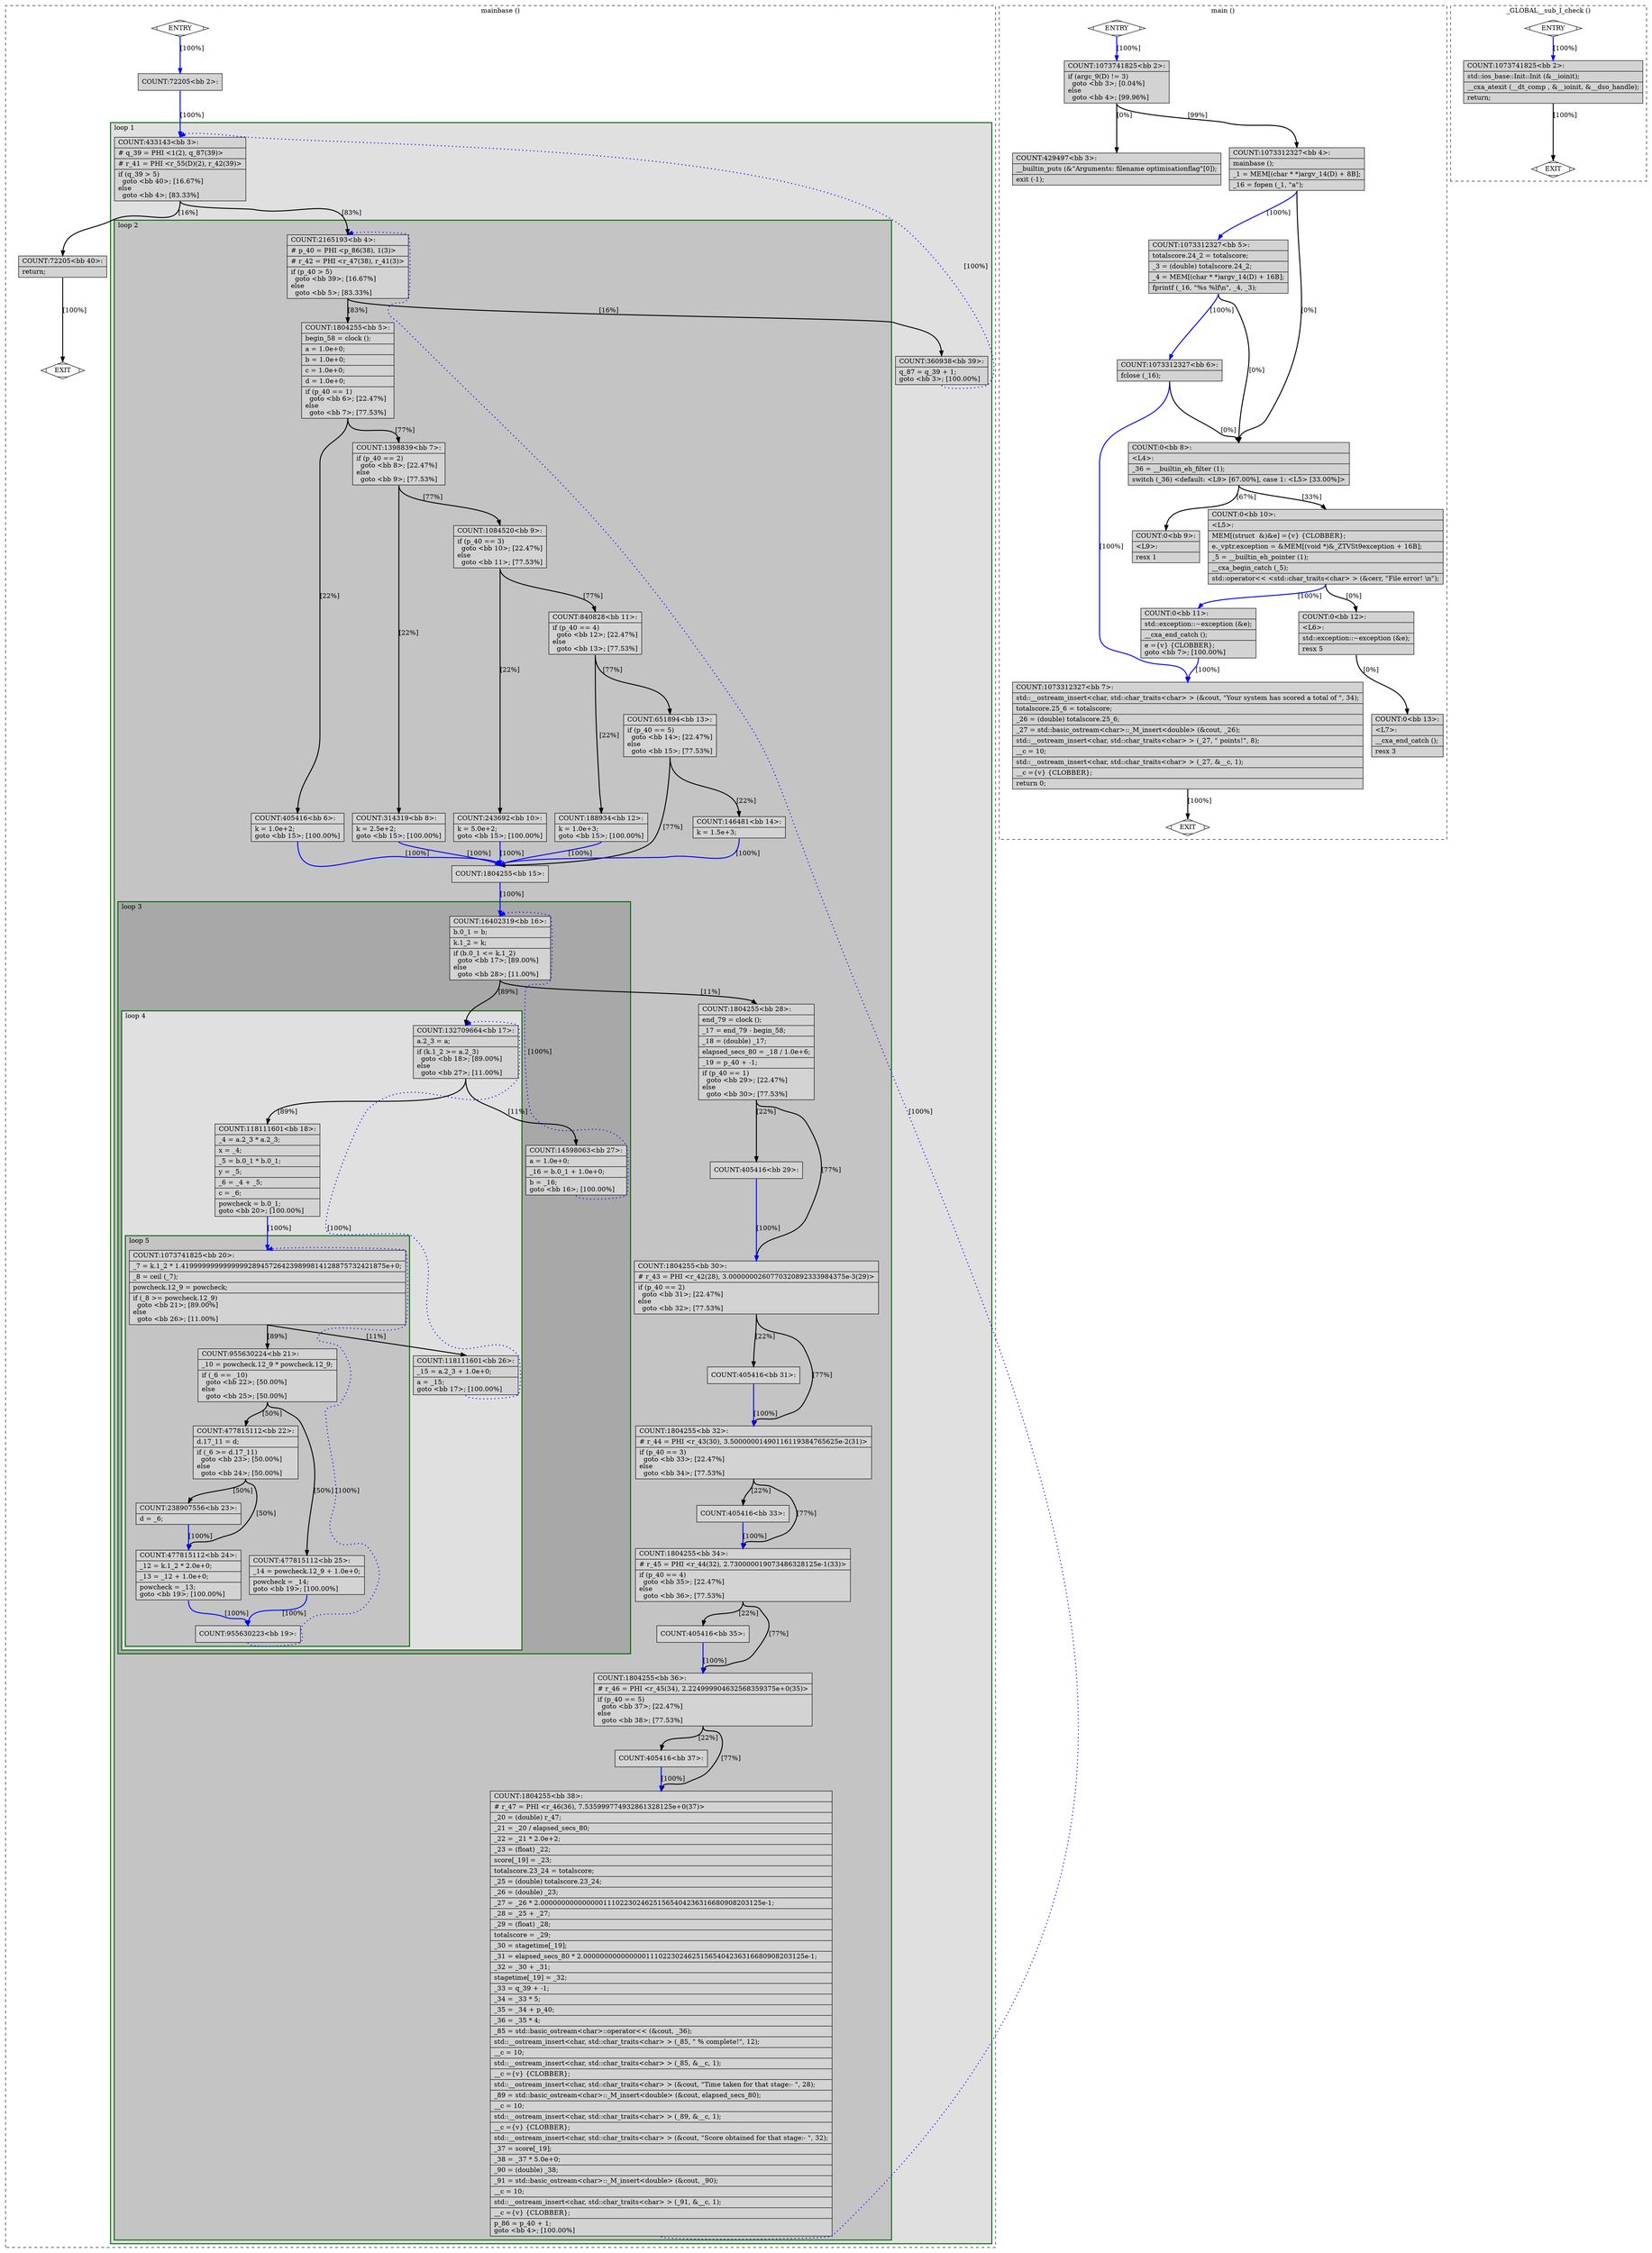 digraph "benchmark.cpp.101t.retslot" {
overlap=false;
subgraph "cluster_mainbase" {
	style="dashed";
	color="black";
	label="mainbase ()";
	subgraph cluster_1888_1 {
	style="filled";
	color="darkgreen";
	fillcolor="grey88";
	label="loop 1";
	labeljust=l;
	penwidth=2;
	subgraph cluster_1888_2 {
	style="filled";
	color="darkgreen";
	fillcolor="grey77";
	label="loop 2";
	labeljust=l;
	penwidth=2;
	subgraph cluster_1888_3 {
	style="filled";
	color="darkgreen";
	fillcolor="grey66";
	label="loop 3";
	labeljust=l;
	penwidth=2;
	subgraph cluster_1888_4 {
	style="filled";
	color="darkgreen";
	fillcolor="grey88";
	label="loop 4";
	labeljust=l;
	penwidth=2;
	subgraph cluster_1888_5 {
	style="filled";
	color="darkgreen";
	fillcolor="grey77";
	label="loop 5";
	labeljust=l;
	penwidth=2;
	fn_1888_basic_block_20 [shape=record,style=filled,fillcolor=lightgrey,label="{COUNT:1073741825\<bb\ 20\>:\l\
|_7\ =\ k.1_2\ *\ 1.4199999999999999289457264239899814128875732421875e+0;\l\
|_8\ =\ ceil\ (_7);\l\
|powcheck.12_9\ =\ powcheck;\l\
|if\ (_8\ \>=\ powcheck.12_9)\l\
\ \ goto\ \<bb\ 21\>;\ [89.00%]\l\
else\l\
\ \ goto\ \<bb\ 26\>;\ [11.00%]\l\
}"];

	fn_1888_basic_block_21 [shape=record,style=filled,fillcolor=lightgrey,label="{COUNT:955630224\<bb\ 21\>:\l\
|_10\ =\ powcheck.12_9\ *\ powcheck.12_9;\l\
|if\ (_6\ ==\ _10)\l\
\ \ goto\ \<bb\ 22\>;\ [50.00%]\l\
else\l\
\ \ goto\ \<bb\ 25\>;\ [50.00%]\l\
}"];

	fn_1888_basic_block_22 [shape=record,style=filled,fillcolor=lightgrey,label="{COUNT:477815112\<bb\ 22\>:\l\
|d.17_11\ =\ d;\l\
|if\ (_6\ \>=\ d.17_11)\l\
\ \ goto\ \<bb\ 23\>;\ [50.00%]\l\
else\l\
\ \ goto\ \<bb\ 24\>;\ [50.00%]\l\
}"];

	fn_1888_basic_block_25 [shape=record,style=filled,fillcolor=lightgrey,label="{COUNT:477815112\<bb\ 25\>:\l\
|_14\ =\ powcheck.12_9\ +\ 1.0e+0;\l\
|powcheck\ =\ _14;\l\
goto\ \<bb\ 19\>;\ [100.00%]\l\
}"];

	fn_1888_basic_block_23 [shape=record,style=filled,fillcolor=lightgrey,label="{COUNT:238907556\<bb\ 23\>:\l\
|d\ =\ _6;\l\
}"];

	fn_1888_basic_block_24 [shape=record,style=filled,fillcolor=lightgrey,label="{COUNT:477815112\<bb\ 24\>:\l\
|_12\ =\ k.1_2\ *\ 2.0e+0;\l\
|_13\ =\ _12\ +\ 1.0e+0;\l\
|powcheck\ =\ _13;\l\
goto\ \<bb\ 19\>;\ [100.00%]\l\
}"];

	fn_1888_basic_block_19 [shape=record,style=filled,fillcolor=lightgrey,label="{COUNT:955630223\<bb\ 19\>:\l\
}"];

	}
	fn_1888_basic_block_17 [shape=record,style=filled,fillcolor=lightgrey,label="{COUNT:132709664\<bb\ 17\>:\l\
|a.2_3\ =\ a;\l\
|if\ (k.1_2\ \>=\ a.2_3)\l\
\ \ goto\ \<bb\ 18\>;\ [89.00%]\l\
else\l\
\ \ goto\ \<bb\ 27\>;\ [11.00%]\l\
}"];

	fn_1888_basic_block_18 [shape=record,style=filled,fillcolor=lightgrey,label="{COUNT:118111601\<bb\ 18\>:\l\
|_4\ =\ a.2_3\ *\ a.2_3;\l\
|x\ =\ _4;\l\
|_5\ =\ b.0_1\ *\ b.0_1;\l\
|y\ =\ _5;\l\
|_6\ =\ _4\ +\ _5;\l\
|c\ =\ _6;\l\
|powcheck\ =\ b.0_1;\l\
goto\ \<bb\ 20\>;\ [100.00%]\l\
}"];

	fn_1888_basic_block_26 [shape=record,style=filled,fillcolor=lightgrey,label="{COUNT:118111601\<bb\ 26\>:\l\
|_15\ =\ a.2_3\ +\ 1.0e+0;\l\
|a\ =\ _15;\l\
goto\ \<bb\ 17\>;\ [100.00%]\l\
}"];

	}
	fn_1888_basic_block_16 [shape=record,style=filled,fillcolor=lightgrey,label="{COUNT:16402319\<bb\ 16\>:\l\
|b.0_1\ =\ b;\l\
|k.1_2\ =\ k;\l\
|if\ (b.0_1\ \<=\ k.1_2)\l\
\ \ goto\ \<bb\ 17\>;\ [89.00%]\l\
else\l\
\ \ goto\ \<bb\ 28\>;\ [11.00%]\l\
}"];

	fn_1888_basic_block_27 [shape=record,style=filled,fillcolor=lightgrey,label="{COUNT:14598063\<bb\ 27\>:\l\
|a\ =\ 1.0e+0;\l\
|_16\ =\ b.0_1\ +\ 1.0e+0;\l\
|b\ =\ _16;\l\
goto\ \<bb\ 16\>;\ [100.00%]\l\
}"];

	}
	fn_1888_basic_block_4 [shape=record,style=filled,fillcolor=lightgrey,label="{COUNT:2165193\<bb\ 4\>:\l\
|#\ p_40\ =\ PHI\ \<p_86(38),\ 1(3)\>\l\
|#\ r_42\ =\ PHI\ \<r_47(38),\ r_41(3)\>\l\
|if\ (p_40\ \>\ 5)\l\
\ \ goto\ \<bb\ 39\>;\ [16.67%]\l\
else\l\
\ \ goto\ \<bb\ 5\>;\ [83.33%]\l\
}"];

	fn_1888_basic_block_5 [shape=record,style=filled,fillcolor=lightgrey,label="{COUNT:1804255\<bb\ 5\>:\l\
|begin_58\ =\ clock\ ();\l\
|a\ =\ 1.0e+0;\l\
|b\ =\ 1.0e+0;\l\
|c\ =\ 1.0e+0;\l\
|d\ =\ 1.0e+0;\l\
|if\ (p_40\ ==\ 1)\l\
\ \ goto\ \<bb\ 6\>;\ [22.47%]\l\
else\l\
\ \ goto\ \<bb\ 7\>;\ [77.53%]\l\
}"];

	fn_1888_basic_block_6 [shape=record,style=filled,fillcolor=lightgrey,label="{COUNT:405416\<bb\ 6\>:\l\
|k\ =\ 1.0e+2;\l\
goto\ \<bb\ 15\>;\ [100.00%]\l\
}"];

	fn_1888_basic_block_7 [shape=record,style=filled,fillcolor=lightgrey,label="{COUNT:1398839\<bb\ 7\>:\l\
|if\ (p_40\ ==\ 2)\l\
\ \ goto\ \<bb\ 8\>;\ [22.47%]\l\
else\l\
\ \ goto\ \<bb\ 9\>;\ [77.53%]\l\
}"];

	fn_1888_basic_block_15 [shape=record,style=filled,fillcolor=lightgrey,label="{COUNT:1804255\<bb\ 15\>:\l\
}"];

	fn_1888_basic_block_8 [shape=record,style=filled,fillcolor=lightgrey,label="{COUNT:314319\<bb\ 8\>:\l\
|k\ =\ 2.5e+2;\l\
goto\ \<bb\ 15\>;\ [100.00%]\l\
}"];

	fn_1888_basic_block_9 [shape=record,style=filled,fillcolor=lightgrey,label="{COUNT:1084520\<bb\ 9\>:\l\
|if\ (p_40\ ==\ 3)\l\
\ \ goto\ \<bb\ 10\>;\ [22.47%]\l\
else\l\
\ \ goto\ \<bb\ 11\>;\ [77.53%]\l\
}"];

	fn_1888_basic_block_10 [shape=record,style=filled,fillcolor=lightgrey,label="{COUNT:243692\<bb\ 10\>:\l\
|k\ =\ 5.0e+2;\l\
goto\ \<bb\ 15\>;\ [100.00%]\l\
}"];

	fn_1888_basic_block_11 [shape=record,style=filled,fillcolor=lightgrey,label="{COUNT:840828\<bb\ 11\>:\l\
|if\ (p_40\ ==\ 4)\l\
\ \ goto\ \<bb\ 12\>;\ [22.47%]\l\
else\l\
\ \ goto\ \<bb\ 13\>;\ [77.53%]\l\
}"];

	fn_1888_basic_block_28 [shape=record,style=filled,fillcolor=lightgrey,label="{COUNT:1804255\<bb\ 28\>:\l\
|end_79\ =\ clock\ ();\l\
|_17\ =\ end_79\ -\ begin_58;\l\
|_18\ =\ (double)\ _17;\l\
|elapsed_secs_80\ =\ _18\ /\ 1.0e+6;\l\
|_19\ =\ p_40\ +\ -1;\l\
|if\ (p_40\ ==\ 1)\l\
\ \ goto\ \<bb\ 29\>;\ [22.47%]\l\
else\l\
\ \ goto\ \<bb\ 30\>;\ [77.53%]\l\
}"];

	fn_1888_basic_block_12 [shape=record,style=filled,fillcolor=lightgrey,label="{COUNT:188934\<bb\ 12\>:\l\
|k\ =\ 1.0e+3;\l\
goto\ \<bb\ 15\>;\ [100.00%]\l\
}"];

	fn_1888_basic_block_13 [shape=record,style=filled,fillcolor=lightgrey,label="{COUNT:651894\<bb\ 13\>:\l\
|if\ (p_40\ ==\ 5)\l\
\ \ goto\ \<bb\ 14\>;\ [22.47%]\l\
else\l\
\ \ goto\ \<bb\ 15\>;\ [77.53%]\l\
}"];

	fn_1888_basic_block_29 [shape=record,style=filled,fillcolor=lightgrey,label="{COUNT:405416\<bb\ 29\>:\l\
}"];

	fn_1888_basic_block_30 [shape=record,style=filled,fillcolor=lightgrey,label="{COUNT:1804255\<bb\ 30\>:\l\
|#\ r_43\ =\ PHI\ \<r_42(28),\ 3.0000000260770320892333984375e-3(29)\>\l\
|if\ (p_40\ ==\ 2)\l\
\ \ goto\ \<bb\ 31\>;\ [22.47%]\l\
else\l\
\ \ goto\ \<bb\ 32\>;\ [77.53%]\l\
}"];

	fn_1888_basic_block_14 [shape=record,style=filled,fillcolor=lightgrey,label="{COUNT:146481\<bb\ 14\>:\l\
|k\ =\ 1.5e+3;\l\
}"];

	fn_1888_basic_block_31 [shape=record,style=filled,fillcolor=lightgrey,label="{COUNT:405416\<bb\ 31\>:\l\
}"];

	fn_1888_basic_block_32 [shape=record,style=filled,fillcolor=lightgrey,label="{COUNT:1804255\<bb\ 32\>:\l\
|#\ r_44\ =\ PHI\ \<r_43(30),\ 3.50000001490116119384765625e-2(31)\>\l\
|if\ (p_40\ ==\ 3)\l\
\ \ goto\ \<bb\ 33\>;\ [22.47%]\l\
else\l\
\ \ goto\ \<bb\ 34\>;\ [77.53%]\l\
}"];

	fn_1888_basic_block_33 [shape=record,style=filled,fillcolor=lightgrey,label="{COUNT:405416\<bb\ 33\>:\l\
}"];

	fn_1888_basic_block_34 [shape=record,style=filled,fillcolor=lightgrey,label="{COUNT:1804255\<bb\ 34\>:\l\
|#\ r_45\ =\ PHI\ \<r_44(32),\ 2.730000019073486328125e-1(33)\>\l\
|if\ (p_40\ ==\ 4)\l\
\ \ goto\ \<bb\ 35\>;\ [22.47%]\l\
else\l\
\ \ goto\ \<bb\ 36\>;\ [77.53%]\l\
}"];

	fn_1888_basic_block_35 [shape=record,style=filled,fillcolor=lightgrey,label="{COUNT:405416\<bb\ 35\>:\l\
}"];

	fn_1888_basic_block_36 [shape=record,style=filled,fillcolor=lightgrey,label="{COUNT:1804255\<bb\ 36\>:\l\
|#\ r_46\ =\ PHI\ \<r_45(34),\ 2.224999904632568359375e+0(35)\>\l\
|if\ (p_40\ ==\ 5)\l\
\ \ goto\ \<bb\ 37\>;\ [22.47%]\l\
else\l\
\ \ goto\ \<bb\ 38\>;\ [77.53%]\l\
}"];

	fn_1888_basic_block_37 [shape=record,style=filled,fillcolor=lightgrey,label="{COUNT:405416\<bb\ 37\>:\l\
}"];

	fn_1888_basic_block_38 [shape=record,style=filled,fillcolor=lightgrey,label="{COUNT:1804255\<bb\ 38\>:\l\
|#\ r_47\ =\ PHI\ \<r_46(36),\ 7.535999774932861328125e+0(37)\>\l\
|_20\ =\ (double)\ r_47;\l\
|_21\ =\ _20\ /\ elapsed_secs_80;\l\
|_22\ =\ _21\ *\ 2.0e+2;\l\
|_23\ =\ (float)\ _22;\l\
|score[_19]\ =\ _23;\l\
|totalscore.23_24\ =\ totalscore;\l\
|_25\ =\ (double)\ totalscore.23_24;\l\
|_26\ =\ (double)\ _23;\l\
|_27\ =\ _26\ *\ 2.00000000000000011102230246251565404236316680908203125e-1;\l\
|_28\ =\ _25\ +\ _27;\l\
|_29\ =\ (float)\ _28;\l\
|totalscore\ =\ _29;\l\
|_30\ =\ stagetime[_19];\l\
|_31\ =\ elapsed_secs_80\ *\ 2.00000000000000011102230246251565404236316680908203125e-1;\l\
|_32\ =\ _30\ +\ _31;\l\
|stagetime[_19]\ =\ _32;\l\
|_33\ =\ q_39\ +\ -1;\l\
|_34\ =\ _33\ *\ 5;\l\
|_35\ =\ _34\ +\ p_40;\l\
|_36\ =\ _35\ *\ 4;\l\
|_85\ =\ std::basic_ostream\<char\>::operator\<\<\ (&cout,\ _36);\l\
|std::__ostream_insert\<char,\ std::char_traits\<char\>\ \>\ (_85,\ \"\ %\ complete!\",\ 12);\l\
|__c\ =\ 10;\l\
|std::__ostream_insert\<char,\ std::char_traits\<char\>\ \>\ (_85,\ &__c,\ 1);\l\
|__c\ =\{v\}\ \{CLOBBER\};\l\
|std::__ostream_insert\<char,\ std::char_traits\<char\>\ \>\ (&cout,\ \"Time\ taken\ for\ that\ stage:-\ \",\ 28);\l\
|_89\ =\ std::basic_ostream\<char\>::_M_insert\<double\>\ (&cout,\ elapsed_secs_80);\l\
|__c\ =\ 10;\l\
|std::__ostream_insert\<char,\ std::char_traits\<char\>\ \>\ (_89,\ &__c,\ 1);\l\
|__c\ =\{v\}\ \{CLOBBER\};\l\
|std::__ostream_insert\<char,\ std::char_traits\<char\>\ \>\ (&cout,\ \"Score\ obtained\ for\ that\ stage:-\ \",\ 32);\l\
|_37\ =\ score[_19];\l\
|_38\ =\ _37\ *\ 5.0e+0;\l\
|_90\ =\ (double)\ _38;\l\
|_91\ =\ std::basic_ostream\<char\>::_M_insert\<double\>\ (&cout,\ _90);\l\
|__c\ =\ 10;\l\
|std::__ostream_insert\<char,\ std::char_traits\<char\>\ \>\ (_91,\ &__c,\ 1);\l\
|__c\ =\{v\}\ \{CLOBBER\};\l\
|p_86\ =\ p_40\ +\ 1;\l\
goto\ \<bb\ 4\>;\ [100.00%]\l\
}"];

	}
	fn_1888_basic_block_3 [shape=record,style=filled,fillcolor=lightgrey,label="{COUNT:433143\<bb\ 3\>:\l\
|#\ q_39\ =\ PHI\ \<1(2),\ q_87(39)\>\l\
|#\ r_41\ =\ PHI\ \<r_55(D)(2),\ r_42(39)\>\l\
|if\ (q_39\ \>\ 5)\l\
\ \ goto\ \<bb\ 40\>;\ [16.67%]\l\
else\l\
\ \ goto\ \<bb\ 4\>;\ [83.33%]\l\
}"];

	fn_1888_basic_block_39 [shape=record,style=filled,fillcolor=lightgrey,label="{COUNT:360938\<bb\ 39\>:\l\
|q_87\ =\ q_39\ +\ 1;\l\
goto\ \<bb\ 3\>;\ [100.00%]\l\
}"];

	}
	fn_1888_basic_block_0 [shape=Mdiamond,style=filled,fillcolor=white,label="ENTRY"];

	fn_1888_basic_block_1 [shape=Mdiamond,style=filled,fillcolor=white,label="EXIT"];

	fn_1888_basic_block_2 [shape=record,style=filled,fillcolor=lightgrey,label="{COUNT:72205\<bb\ 2\>:\l\
}"];

	fn_1888_basic_block_40 [shape=record,style=filled,fillcolor=lightgrey,label="{COUNT:72205\<bb\ 40\>:\l\
|return;\l\
}"];

	fn_1888_basic_block_0:s -> fn_1888_basic_block_2:n [style="solid,bold",color=blue,weight=100,constraint=true,label="[100%]"];
	fn_1888_basic_block_2:s -> fn_1888_basic_block_3:n [style="solid,bold",color=blue,weight=100,constraint=true,label="[100%]"];
	fn_1888_basic_block_3:s -> fn_1888_basic_block_40:n [style="solid,bold",color=black,weight=10,constraint=true,label="[16%]"];
	fn_1888_basic_block_3:s -> fn_1888_basic_block_4:n [style="solid,bold",color=black,weight=10,constraint=true,label="[83%]"];
	fn_1888_basic_block_4:s -> fn_1888_basic_block_39:n [style="solid,bold",color=black,weight=10,constraint=true,label="[16%]"];
	fn_1888_basic_block_4:s -> fn_1888_basic_block_5:n [style="solid,bold",color=black,weight=10,constraint=true,label="[83%]"];
	fn_1888_basic_block_5:s -> fn_1888_basic_block_6:n [style="solid,bold",color=black,weight=10,constraint=true,label="[22%]"];
	fn_1888_basic_block_5:s -> fn_1888_basic_block_7:n [style="solid,bold",color=black,weight=10,constraint=true,label="[77%]"];
	fn_1888_basic_block_6:s -> fn_1888_basic_block_15:n [style="solid,bold",color=blue,weight=100,constraint=true,label="[100%]"];
	fn_1888_basic_block_7:s -> fn_1888_basic_block_8:n [style="solid,bold",color=black,weight=10,constraint=true,label="[22%]"];
	fn_1888_basic_block_7:s -> fn_1888_basic_block_9:n [style="solid,bold",color=black,weight=10,constraint=true,label="[77%]"];
	fn_1888_basic_block_8:s -> fn_1888_basic_block_15:n [style="solid,bold",color=blue,weight=100,constraint=true,label="[100%]"];
	fn_1888_basic_block_9:s -> fn_1888_basic_block_10:n [style="solid,bold",color=black,weight=10,constraint=true,label="[22%]"];
	fn_1888_basic_block_9:s -> fn_1888_basic_block_11:n [style="solid,bold",color=black,weight=10,constraint=true,label="[77%]"];
	fn_1888_basic_block_10:s -> fn_1888_basic_block_15:n [style="solid,bold",color=blue,weight=100,constraint=true,label="[100%]"];
	fn_1888_basic_block_11:s -> fn_1888_basic_block_12:n [style="solid,bold",color=black,weight=10,constraint=true,label="[22%]"];
	fn_1888_basic_block_11:s -> fn_1888_basic_block_13:n [style="solid,bold",color=black,weight=10,constraint=true,label="[77%]"];
	fn_1888_basic_block_12:s -> fn_1888_basic_block_15:n [style="solid,bold",color=blue,weight=100,constraint=true,label="[100%]"];
	fn_1888_basic_block_13:s -> fn_1888_basic_block_14:n [style="solid,bold",color=black,weight=10,constraint=true,label="[22%]"];
	fn_1888_basic_block_13:s -> fn_1888_basic_block_15:n [style="solid,bold",color=black,weight=10,constraint=true,label="[77%]"];
	fn_1888_basic_block_14:s -> fn_1888_basic_block_15:n [style="solid,bold",color=blue,weight=100,constraint=true,label="[100%]"];
	fn_1888_basic_block_15:s -> fn_1888_basic_block_16:n [style="solid,bold",color=blue,weight=100,constraint=true,label="[100%]"];
	fn_1888_basic_block_16:s -> fn_1888_basic_block_17:n [style="solid,bold",color=black,weight=10,constraint=true,label="[89%]"];
	fn_1888_basic_block_16:s -> fn_1888_basic_block_28:n [style="solid,bold",color=black,weight=10,constraint=true,label="[11%]"];
	fn_1888_basic_block_17:s -> fn_1888_basic_block_18:n [style="solid,bold",color=black,weight=10,constraint=true,label="[89%]"];
	fn_1888_basic_block_17:s -> fn_1888_basic_block_27:n [style="solid,bold",color=black,weight=10,constraint=true,label="[11%]"];
	fn_1888_basic_block_18:s -> fn_1888_basic_block_20:n [style="solid,bold",color=blue,weight=100,constraint=true,label="[100%]"];
	fn_1888_basic_block_19:s -> fn_1888_basic_block_20:n [style="dotted,bold",color=blue,weight=10,constraint=false,label="[100%]"];
	fn_1888_basic_block_20:s -> fn_1888_basic_block_21:n [style="solid,bold",color=black,weight=10,constraint=true,label="[89%]"];
	fn_1888_basic_block_20:s -> fn_1888_basic_block_26:n [style="solid,bold",color=black,weight=10,constraint=true,label="[11%]"];
	fn_1888_basic_block_21:s -> fn_1888_basic_block_22:n [style="solid,bold",color=black,weight=10,constraint=true,label="[50%]"];
	fn_1888_basic_block_21:s -> fn_1888_basic_block_25:n [style="solid,bold",color=black,weight=10,constraint=true,label="[50%]"];
	fn_1888_basic_block_22:s -> fn_1888_basic_block_23:n [style="solid,bold",color=black,weight=10,constraint=true,label="[50%]"];
	fn_1888_basic_block_22:s -> fn_1888_basic_block_24:n [style="solid,bold",color=black,weight=10,constraint=true,label="[50%]"];
	fn_1888_basic_block_23:s -> fn_1888_basic_block_24:n [style="solid,bold",color=blue,weight=100,constraint=true,label="[100%]"];
	fn_1888_basic_block_24:s -> fn_1888_basic_block_19:n [style="solid,bold",color=blue,weight=100,constraint=true,label="[100%]"];
	fn_1888_basic_block_25:s -> fn_1888_basic_block_19:n [style="solid,bold",color=blue,weight=100,constraint=true,label="[100%]"];
	fn_1888_basic_block_26:s -> fn_1888_basic_block_17:n [style="dotted,bold",color=blue,weight=10,constraint=false,label="[100%]"];
	fn_1888_basic_block_27:s -> fn_1888_basic_block_16:n [style="dotted,bold",color=blue,weight=10,constraint=false,label="[100%]"];
	fn_1888_basic_block_28:s -> fn_1888_basic_block_29:n [style="solid,bold",color=black,weight=10,constraint=true,label="[22%]"];
	fn_1888_basic_block_28:s -> fn_1888_basic_block_30:n [style="solid,bold",color=black,weight=10,constraint=true,label="[77%]"];
	fn_1888_basic_block_29:s -> fn_1888_basic_block_30:n [style="solid,bold",color=blue,weight=100,constraint=true,label="[100%]"];
	fn_1888_basic_block_30:s -> fn_1888_basic_block_31:n [style="solid,bold",color=black,weight=10,constraint=true,label="[22%]"];
	fn_1888_basic_block_30:s -> fn_1888_basic_block_32:n [style="solid,bold",color=black,weight=10,constraint=true,label="[77%]"];
	fn_1888_basic_block_31:s -> fn_1888_basic_block_32:n [style="solid,bold",color=blue,weight=100,constraint=true,label="[100%]"];
	fn_1888_basic_block_32:s -> fn_1888_basic_block_33:n [style="solid,bold",color=black,weight=10,constraint=true,label="[22%]"];
	fn_1888_basic_block_32:s -> fn_1888_basic_block_34:n [style="solid,bold",color=black,weight=10,constraint=true,label="[77%]"];
	fn_1888_basic_block_33:s -> fn_1888_basic_block_34:n [style="solid,bold",color=blue,weight=100,constraint=true,label="[100%]"];
	fn_1888_basic_block_34:s -> fn_1888_basic_block_35:n [style="solid,bold",color=black,weight=10,constraint=true,label="[22%]"];
	fn_1888_basic_block_34:s -> fn_1888_basic_block_36:n [style="solid,bold",color=black,weight=10,constraint=true,label="[77%]"];
	fn_1888_basic_block_35:s -> fn_1888_basic_block_36:n [style="solid,bold",color=blue,weight=100,constraint=true,label="[100%]"];
	fn_1888_basic_block_36:s -> fn_1888_basic_block_37:n [style="solid,bold",color=black,weight=10,constraint=true,label="[22%]"];
	fn_1888_basic_block_36:s -> fn_1888_basic_block_38:n [style="solid,bold",color=black,weight=10,constraint=true,label="[77%]"];
	fn_1888_basic_block_37:s -> fn_1888_basic_block_38:n [style="solid,bold",color=blue,weight=100,constraint=true,label="[100%]"];
	fn_1888_basic_block_38:s -> fn_1888_basic_block_4:n [style="dotted,bold",color=blue,weight=10,constraint=false,label="[100%]"];
	fn_1888_basic_block_39:s -> fn_1888_basic_block_3:n [style="dotted,bold",color=blue,weight=10,constraint=false,label="[100%]"];
	fn_1888_basic_block_40:s -> fn_1888_basic_block_1:n [style="solid,bold",color=black,weight=10,constraint=true,label="[100%]"];
	fn_1888_basic_block_0:s -> fn_1888_basic_block_1:n [style="invis",constraint=true];
}
subgraph "cluster_main" {
	style="dashed";
	color="black";
	label="main ()";
	fn_1889_basic_block_0 [shape=Mdiamond,style=filled,fillcolor=white,label="ENTRY"];

	fn_1889_basic_block_1 [shape=Mdiamond,style=filled,fillcolor=white,label="EXIT"];

	fn_1889_basic_block_2 [shape=record,style=filled,fillcolor=lightgrey,label="{COUNT:1073741825\<bb\ 2\>:\l\
|if\ (argc_9(D)\ !=\ 3)\l\
\ \ goto\ \<bb\ 3\>;\ [0.04%]\l\
else\l\
\ \ goto\ \<bb\ 4\>;\ [99.96%]\l\
}"];

	fn_1889_basic_block_3 [shape=record,style=filled,fillcolor=lightgrey,label="{COUNT:429497\<bb\ 3\>:\l\
|__builtin_puts\ (&\"Arguments:\ filename\ optimisationflag\"[0]);\l\
|exit\ (-1);\l\
}"];

	fn_1889_basic_block_4 [shape=record,style=filled,fillcolor=lightgrey,label="{COUNT:1073312327\<bb\ 4\>:\l\
|mainbase\ ();\l\
|_1\ =\ MEM[(char\ *\ *)argv_14(D)\ +\ 8B];\l\
|_16\ =\ fopen\ (_1,\ \"a\");\l\
}"];

	fn_1889_basic_block_5 [shape=record,style=filled,fillcolor=lightgrey,label="{COUNT:1073312327\<bb\ 5\>:\l\
|totalscore.24_2\ =\ totalscore;\l\
|_3\ =\ (double)\ totalscore.24_2;\l\
|_4\ =\ MEM[(char\ *\ *)argv_14(D)\ +\ 16B];\l\
|fprintf\ (_16,\ \"%s\ %lf\\n\",\ _4,\ _3);\l\
}"];

	fn_1889_basic_block_6 [shape=record,style=filled,fillcolor=lightgrey,label="{COUNT:1073312327\<bb\ 6\>:\l\
|fclose\ (_16);\l\
}"];

	fn_1889_basic_block_7 [shape=record,style=filled,fillcolor=lightgrey,label="{COUNT:1073312327\<bb\ 7\>:\l\
|std::__ostream_insert\<char,\ std::char_traits\<char\>\ \>\ (&cout,\ \"Your\ system\ has\ scored\ a\ total\ of\ \",\ 34);\l\
|totalscore.25_6\ =\ totalscore;\l\
|_26\ =\ (double)\ totalscore.25_6;\l\
|_27\ =\ std::basic_ostream\<char\>::_M_insert\<double\>\ (&cout,\ _26);\l\
|std::__ostream_insert\<char,\ std::char_traits\<char\>\ \>\ (_27,\ \"\ points!\",\ 8);\l\
|__c\ =\ 10;\l\
|std::__ostream_insert\<char,\ std::char_traits\<char\>\ \>\ (_27,\ &__c,\ 1);\l\
|__c\ =\{v\}\ \{CLOBBER\};\l\
|return\ 0;\l\
}"];

	fn_1889_basic_block_8 [shape=record,style=filled,fillcolor=lightgrey,label="{COUNT:0\<bb\ 8\>:\l\
|\<L4\>:\l\
|_36\ =\ __builtin_eh_filter\ (1);\l\
|switch\ (_36)\ \<default:\ \<L9\>\ [67.00%],\ case\ 1:\ \<L5\>\ [33.00%]\>\l\
}"];

	fn_1889_basic_block_9 [shape=record,style=filled,fillcolor=lightgrey,label="{COUNT:0\<bb\ 9\>:\l\
|\<L9\>:\l\
|resx\ 1\l\
}"];

	fn_1889_basic_block_10 [shape=record,style=filled,fillcolor=lightgrey,label="{COUNT:0\<bb\ 10\>:\l\
|\<L5\>:\l\
|MEM[(struct\ \ &)&e]\ =\{v\}\ \{CLOBBER\};\l\
|e._vptr.exception\ =\ &MEM[(void\ *)&_ZTVSt9exception\ +\ 16B];\l\
|_5\ =\ __builtin_eh_pointer\ (1);\l\
|__cxa_begin_catch\ (_5);\l\
|std::operator\<\<\ \<std::char_traits\<char\>\ \>\ (&cerr,\ \"File\ error!\ \\n\");\l\
}"];

	fn_1889_basic_block_11 [shape=record,style=filled,fillcolor=lightgrey,label="{COUNT:0\<bb\ 11\>:\l\
|std::exception::~exception\ (&e);\l\
|__cxa_end_catch\ ();\l\
|e\ =\{v\}\ \{CLOBBER\};\l\
goto\ \<bb\ 7\>;\ [100.00%]\l\
}"];

	fn_1889_basic_block_12 [shape=record,style=filled,fillcolor=lightgrey,label="{COUNT:0\<bb\ 12\>:\l\
|\<L6\>:\l\
|std::exception::~exception\ (&e);\l\
|resx\ 5\l\
}"];

	fn_1889_basic_block_13 [shape=record,style=filled,fillcolor=lightgrey,label="{COUNT:0\<bb\ 13\>:\l\
|\<L7\>:\l\
|__cxa_end_catch\ ();\l\
|resx\ 3\l\
}"];

	fn_1889_basic_block_0:s -> fn_1889_basic_block_2:n [style="solid,bold",color=blue,weight=100,constraint=true,label="[100%]"];
	fn_1889_basic_block_2:s -> fn_1889_basic_block_3:n [style="solid,bold",color=black,weight=10,constraint=true,label="[0%]"];
	fn_1889_basic_block_2:s -> fn_1889_basic_block_4:n [style="solid,bold",color=black,weight=10,constraint=true,label="[99%]"];
	fn_1889_basic_block_4:s -> fn_1889_basic_block_8:n [style="solid,bold",color=black,weight=10,constraint=true,label="[0%]"];
	fn_1889_basic_block_4:s -> fn_1889_basic_block_5:n [style="solid,bold",color=blue,weight=100,constraint=true,label="[100%]"];
	fn_1889_basic_block_5:s -> fn_1889_basic_block_8:n [style="solid,bold",color=black,weight=10,constraint=true,label="[0%]"];
	fn_1889_basic_block_5:s -> fn_1889_basic_block_6:n [style="solid,bold",color=blue,weight=100,constraint=true,label="[100%]"];
	fn_1889_basic_block_6:s -> fn_1889_basic_block_8:n [style="solid,bold",color=black,weight=10,constraint=true,label="[0%]"];
	fn_1889_basic_block_6:s -> fn_1889_basic_block_7:n [style="solid,bold",color=blue,weight=100,constraint=true,label="[100%]"];
	fn_1889_basic_block_7:s -> fn_1889_basic_block_1:n [style="solid,bold",color=black,weight=10,constraint=true,label="[100%]"];
	fn_1889_basic_block_8:s -> fn_1889_basic_block_10:n [style="solid,bold",color=black,weight=10,constraint=true,label="[33%]"];
	fn_1889_basic_block_8:s -> fn_1889_basic_block_9:n [style="solid,bold",color=black,weight=10,constraint=true,label="[67%]"];
	fn_1889_basic_block_10:s -> fn_1889_basic_block_12:n [style="solid,bold",color=black,weight=10,constraint=true,label="[0%]"];
	fn_1889_basic_block_10:s -> fn_1889_basic_block_11:n [style="solid,bold",color=blue,weight=100,constraint=true,label="[100%]"];
	fn_1889_basic_block_11:s -> fn_1889_basic_block_7:n [style="solid,bold",color=blue,weight=100,constraint=true,label="[100%]"];
	fn_1889_basic_block_12:s -> fn_1889_basic_block_13:n [style="solid,bold",color=black,weight=10,constraint=true,label="[0%]"];
	fn_1889_basic_block_0:s -> fn_1889_basic_block_1:n [style="invis",constraint=true];
}
subgraph "cluster__GLOBAL__sub_I_check" {
	style="dashed";
	color="black";
	label="_GLOBAL__sub_I_check ()";
	fn_2397_basic_block_0 [shape=Mdiamond,style=filled,fillcolor=white,label="ENTRY"];

	fn_2397_basic_block_1 [shape=Mdiamond,style=filled,fillcolor=white,label="EXIT"];

	fn_2397_basic_block_2 [shape=record,style=filled,fillcolor=lightgrey,label="{COUNT:1073741825\<bb\ 2\>:\l\
|std::ios_base::Init::Init\ (&__ioinit);\l\
|__cxa_atexit\ (__dt_comp\ ,\ &__ioinit,\ &__dso_handle);\l\
|return;\l\
}"];

	fn_2397_basic_block_0:s -> fn_2397_basic_block_2:n [style="solid,bold",color=blue,weight=100,constraint=true,label="[100%]"];
	fn_2397_basic_block_2:s -> fn_2397_basic_block_1:n [style="solid,bold",color=black,weight=10,constraint=true,label="[100%]"];
	fn_2397_basic_block_0:s -> fn_2397_basic_block_1:n [style="invis",constraint=true];
}
}
